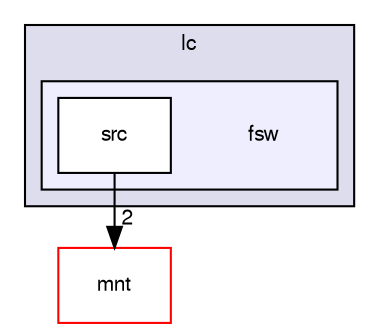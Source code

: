 digraph G {
  compound=true
  node [ fontsize="10", fontname="FreeSans"];
  edge [ labelfontsize="10", labelfontname="FreeSans"];
  subgraph clusterdir_f660c480fc2ce9a795ccdc3cf5749f47 {
    graph [ bgcolor="#ddddee", pencolor="black", label="lc" fontname="FreeSans", fontsize="10", URL="dir_f660c480fc2ce9a795ccdc3cf5749f47.html"]
  subgraph clusterdir_6ae45a2d4d8d4578dc813a6adc58d2d1 {
    graph [ bgcolor="#eeeeff", pencolor="black", label="" URL="dir_6ae45a2d4d8d4578dc813a6adc58d2d1.html"];
    dir_6ae45a2d4d8d4578dc813a6adc58d2d1 [shape=plaintext label="fsw"];
    dir_29e708ef10c4f27f99058ea13e4a7fb6 [shape=box label="src" color="black" fillcolor="white" style="filled" URL="dir_29e708ef10c4f27f99058ea13e4a7fb6.html"];
  }
  }
  dir_b8d1739202f65d59e58cdec119e32197 [shape=box label="mnt" fillcolor="white" style="filled" color="red" URL="dir_b8d1739202f65d59e58cdec119e32197.html"];
  dir_29e708ef10c4f27f99058ea13e4a7fb6->dir_b8d1739202f65d59e58cdec119e32197 [headlabel="2", labeldistance=1.5 headhref="dir_000002_000003.html"];
}
